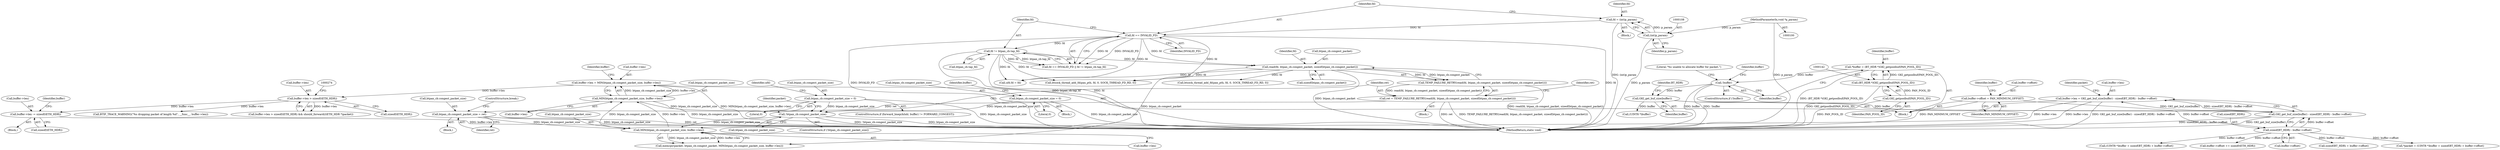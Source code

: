 digraph "0_Android_472271b153c5dc53c28beac55480a8d8434b2d5c_24@API" {
"1000284" [label="(Call,buffer->len -= sizeof(tETH_HDR))"];
"1000266" [label="(Call,buffer->len > sizeof(tETH_HDR))"];
"1000253" [label="(Call,buffer->len = MIN(btpan_cb.congest_packet_size, buffer->len))"];
"1000257" [label="(Call,MIN(btpan_cb.congest_packet_size, buffer->len))"];
"1000246" [label="(Call,MIN(btpan_cb.congest_packet_size, buffer->len))"];
"1000185" [label="(Call,!btpan_cb.congest_packet_size)"];
"1000303" [label="(Call,btpan_cb.congest_packet_size = 0)"];
"1000316" [label="(Call,btpan_cb.congest_packet_size = 0)"];
"1000235" [label="(Call,btpan_cb.congest_packet_size = ret)"];
"1000191" [label="(Call,ret = TEMP_FAILURE_RETRY(read(fd, btpan_cb.congest_packet, sizeof(btpan_cb.congest_packet))))"];
"1000193" [label="(Call,TEMP_FAILURE_RETRY(read(fd, btpan_cb.congest_packet, sizeof(btpan_cb.congest_packet))))"];
"1000194" [label="(Call,read(fd, btpan_cb.congest_packet, sizeof(btpan_cb.congest_packet)))"];
"1000112" [label="(Call,fd == INVALID_FD)"];
"1000105" [label="(Call,fd = (int)p_param)"];
"1000107" [label="(Call,(int)p_param)"];
"1000101" [label="(MethodParameterIn,void *p_param)"];
"1000115" [label="(Call,fd != btpan_cb.tap_fd)"];
"1000158" [label="(Call,buffer->len = GKI_get_buf_size(buffer) - sizeof(BT_HDR) - buffer->offset)"];
"1000162" [label="(Call,GKI_get_buf_size(buffer) - sizeof(BT_HDR) - buffer->offset)"];
"1000163" [label="(Call,GKI_get_buf_size(buffer))"];
"1000146" [label="(Call,!buffer)"];
"1000139" [label="(Call,*buffer = (BT_HDR *)GKI_getpoolbuf(PAN_POOL_ID))"];
"1000141" [label="(Call,(BT_HDR *)GKI_getpoolbuf(PAN_POOL_ID))"];
"1000143" [label="(Call,GKI_getpoolbuf(PAN_POOL_ID))"];
"1000165" [label="(Call,sizeof(BT_HDR) - buffer->offset)"];
"1000153" [label="(Call,buffer->offset = PAN_MINIMUM_OFFSET)"];
"1000246" [label="(Call,MIN(btpan_cb.congest_packet_size, buffer->len))"];
"1000175" [label="(Call,(UINT8 *)buffer)"];
"1000296" [label="(ControlStructure,if (forward_bnep(&hdr, buffer) != FORWARD_CONGEST))"];
"1000195" [label="(Identifier,fd)"];
"1000105" [label="(Call,fd = (int)p_param)"];
"1000140" [label="(Identifier,buffer)"];
"1000153" [label="(Call,buffer->offset = PAN_MINIMUM_OFFSET)"];
"1000235" [label="(Call,btpan_cb.congest_packet_size = ret)"];
"1000155" [label="(Identifier,buffer)"];
"1000267" [label="(Call,buffer->len)"];
"1000266" [label="(Call,buffer->len > sizeof(tETH_HDR))"];
"1000258" [label="(Call,btpan_cb.congest_packet_size)"];
"1000150" [label="(Literal,\"%s unable to allocate buffer for packet.\")"];
"1000317" [label="(Call,btpan_cb.congest_packet_size)"];
"1000192" [label="(Identifier,ret)"];
"1000257" [label="(Call,MIN(btpan_cb.congest_packet_size, buffer->len))"];
"1000239" [label="(Identifier,ret)"];
"1000111" [label="(Call,fd == INVALID_FD || fd != btpan_cb.tap_fd)"];
"1000106" [label="(Identifier,fd)"];
"1000112" [label="(Call,fd == INVALID_FD)"];
"1000145" [label="(ControlStructure,if (!buffer))"];
"1000276" [label="(Block,)"];
"1000193" [label="(Call,TEMP_FAILURE_RETRY(read(fd, btpan_cb.congest_packet, sizeof(btpan_cb.congest_packet))))"];
"1000189" [label="(Block,)"];
"1000241" [label="(Call,memcpy(packet, btpan_cb.congest_packet, MIN(btpan_cb.congest_packet_size, buffer->len)))"];
"1000236" [label="(Call,btpan_cb.congest_packet_size)"];
"1000114" [label="(Identifier,INVALID_FD)"];
"1000166" [label="(Call,sizeof(BT_HDR))"];
"1000194" [label="(Call,read(fd, btpan_cb.congest_packet, sizeof(btpan_cb.congest_packet)))"];
"1000320" [label="(Literal,0)"];
"1000101" [label="(MethodParameterIn,void *p_param)"];
"1000141" [label="(Call,(BT_HDR *)GKI_getpoolbuf(PAN_POOL_ID))"];
"1000162" [label="(Call,GKI_get_buf_size(buffer) - sizeof(BT_HDR) - buffer->offset)"];
"1000242" [label="(Identifier,packet)"];
"1000163" [label="(Call,GKI_get_buf_size(buffer))"];
"1000265" [label="(Call,buffer->len > sizeof(tETH_HDR) && should_forward((tETH_HDR *)packet))"];
"1000261" [label="(Call,buffer->len)"];
"1000325" [label="(Identifier,ufd)"];
"1000284" [label="(Call,buffer->len -= sizeof(tETH_HDR))"];
"1000147" [label="(Identifier,buffer)"];
"1000240" [label="(ControlStructure,break;)"];
"1000185" [label="(Call,!btpan_cb.congest_packet_size)"];
"1000199" [label="(Call,sizeof(btpan_cb.congest_packet))"];
"1000303" [label="(Call,btpan_cb.congest_packet_size = 0)"];
"1000158" [label="(Call,buffer->len = GKI_get_buf_size(buffer) - sizeof(BT_HDR) - buffer->offset)"];
"1000116" [label="(Identifier,fd)"];
"1000137" [label="(Block,)"];
"1000204" [label="(Identifier,ret)"];
"1000285" [label="(Call,buffer->len)"];
"1000191" [label="(Call,ret = TEMP_FAILURE_RETRY(read(fd, btpan_cb.congest_packet, sizeof(btpan_cb.congest_packet))))"];
"1000250" [label="(Call,buffer->len)"];
"1000143" [label="(Call,GKI_getpoolbuf(PAN_POOL_ID))"];
"1000154" [label="(Call,buffer->offset)"];
"1000117" [label="(Call,btpan_cb.tap_fd)"];
"1000268" [label="(Identifier,buffer)"];
"1000323" [label="(Call,ufd.fd = fd)"];
"1000353" [label="(Call,btsock_thread_add_fd(pan_pth, fd, 0, SOCK_THREAD_FD_RD, 0))"];
"1000173" [label="(Identifier,packet)"];
"1000253" [label="(Call,buffer->len = MIN(btpan_cb.congest_packet_size, buffer->len))"];
"1000270" [label="(Call,sizeof(tETH_HDR))"];
"1000113" [label="(Identifier,fd)"];
"1000254" [label="(Call,buffer->len)"];
"1000164" [label="(Identifier,buffer)"];
"1000310" [label="(Call,BTIF_TRACE_WARNING(\"%s dropping packet of length %d\", __func__, buffer->len))"];
"1000165" [label="(Call,sizeof(BT_HDR) - buffer->offset)"];
"1000107" [label="(Call,(int)p_param)"];
"1000309" [label="(Block,)"];
"1000196" [label="(Call,btpan_cb.congest_packet)"];
"1000102" [label="(Block,)"];
"1000304" [label="(Call,btpan_cb.congest_packet_size)"];
"1000167" [label="(Identifier,BT_HDR)"];
"1000307" [label="(Literal,0)"];
"1000146" [label="(Call,!buffer)"];
"1000109" [label="(Identifier,p_param)"];
"1000144" [label="(Identifier,PAN_POOL_ID)"];
"1000157" [label="(Identifier,PAN_MINIMUM_OFFSET)"];
"1000168" [label="(Call,buffer->offset)"];
"1000316" [label="(Call,btpan_cb.congest_packet_size = 0)"];
"1000115" [label="(Call,fd != btpan_cb.tap_fd)"];
"1000227" [label="(Call,btsock_thread_add_fd(pan_pth, fd, 0, SOCK_THREAD_FD_RD, 0))"];
"1000186" [label="(Call,btpan_cb.congest_packet_size)"];
"1000359" [label="(MethodReturn,static void)"];
"1000160" [label="(Identifier,buffer)"];
"1000174" [label="(Call,(UINT8 *)buffer + sizeof(BT_HDR) + buffer->offset)"];
"1000290" [label="(Call,buffer->offset += sizeof(tETH_HDR))"];
"1000184" [label="(ControlStructure,if (!btpan_cb.congest_packet_size))"];
"1000292" [label="(Identifier,buffer)"];
"1000178" [label="(Call,sizeof(BT_HDR) + buffer->offset)"];
"1000139" [label="(Call,*buffer = (BT_HDR *)GKI_getpoolbuf(PAN_POOL_ID))"];
"1000247" [label="(Call,btpan_cb.congest_packet_size)"];
"1000288" [label="(Call,sizeof(tETH_HDR))"];
"1000322" [label="(Identifier,buffer)"];
"1000159" [label="(Call,buffer->len)"];
"1000205" [label="(Block,)"];
"1000172" [label="(Call,*packet = (UINT8 *)buffer + sizeof(BT_HDR) + buffer->offset)"];
"1000284" -> "1000276"  [label="AST: "];
"1000284" -> "1000288"  [label="CFG: "];
"1000285" -> "1000284"  [label="AST: "];
"1000288" -> "1000284"  [label="AST: "];
"1000292" -> "1000284"  [label="CFG: "];
"1000284" -> "1000359"  [label="DDG: buffer->len"];
"1000266" -> "1000284"  [label="DDG: buffer->len"];
"1000266" -> "1000265"  [label="AST: "];
"1000266" -> "1000270"  [label="CFG: "];
"1000267" -> "1000266"  [label="AST: "];
"1000270" -> "1000266"  [label="AST: "];
"1000274" -> "1000266"  [label="CFG: "];
"1000265" -> "1000266"  [label="CFG: "];
"1000266" -> "1000265"  [label="DDG: buffer->len"];
"1000253" -> "1000266"  [label="DDG: buffer->len"];
"1000266" -> "1000310"  [label="DDG: buffer->len"];
"1000253" -> "1000137"  [label="AST: "];
"1000253" -> "1000257"  [label="CFG: "];
"1000254" -> "1000253"  [label="AST: "];
"1000257" -> "1000253"  [label="AST: "];
"1000268" -> "1000253"  [label="CFG: "];
"1000253" -> "1000359"  [label="DDG: MIN(btpan_cb.congest_packet_size, buffer->len)"];
"1000257" -> "1000253"  [label="DDG: btpan_cb.congest_packet_size"];
"1000257" -> "1000253"  [label="DDG: buffer->len"];
"1000257" -> "1000261"  [label="CFG: "];
"1000258" -> "1000257"  [label="AST: "];
"1000261" -> "1000257"  [label="AST: "];
"1000257" -> "1000359"  [label="DDG: btpan_cb.congest_packet_size"];
"1000257" -> "1000185"  [label="DDG: btpan_cb.congest_packet_size"];
"1000246" -> "1000257"  [label="DDG: btpan_cb.congest_packet_size"];
"1000246" -> "1000257"  [label="DDG: buffer->len"];
"1000246" -> "1000241"  [label="AST: "];
"1000246" -> "1000250"  [label="CFG: "];
"1000247" -> "1000246"  [label="AST: "];
"1000250" -> "1000246"  [label="AST: "];
"1000241" -> "1000246"  [label="CFG: "];
"1000246" -> "1000241"  [label="DDG: btpan_cb.congest_packet_size"];
"1000246" -> "1000241"  [label="DDG: buffer->len"];
"1000185" -> "1000246"  [label="DDG: btpan_cb.congest_packet_size"];
"1000235" -> "1000246"  [label="DDG: btpan_cb.congest_packet_size"];
"1000158" -> "1000246"  [label="DDG: buffer->len"];
"1000185" -> "1000184"  [label="AST: "];
"1000185" -> "1000186"  [label="CFG: "];
"1000186" -> "1000185"  [label="AST: "];
"1000192" -> "1000185"  [label="CFG: "];
"1000242" -> "1000185"  [label="CFG: "];
"1000185" -> "1000359"  [label="DDG: !btpan_cb.congest_packet_size"];
"1000185" -> "1000359"  [label="DDG: btpan_cb.congest_packet_size"];
"1000303" -> "1000185"  [label="DDG: btpan_cb.congest_packet_size"];
"1000316" -> "1000185"  [label="DDG: btpan_cb.congest_packet_size"];
"1000303" -> "1000296"  [label="AST: "];
"1000303" -> "1000307"  [label="CFG: "];
"1000304" -> "1000303"  [label="AST: "];
"1000307" -> "1000303"  [label="AST: "];
"1000325" -> "1000303"  [label="CFG: "];
"1000303" -> "1000359"  [label="DDG: btpan_cb.congest_packet_size"];
"1000316" -> "1000309"  [label="AST: "];
"1000316" -> "1000320"  [label="CFG: "];
"1000317" -> "1000316"  [label="AST: "];
"1000320" -> "1000316"  [label="AST: "];
"1000322" -> "1000316"  [label="CFG: "];
"1000316" -> "1000359"  [label="DDG: btpan_cb.congest_packet_size"];
"1000235" -> "1000205"  [label="AST: "];
"1000235" -> "1000239"  [label="CFG: "];
"1000236" -> "1000235"  [label="AST: "];
"1000239" -> "1000235"  [label="AST: "];
"1000240" -> "1000235"  [label="CFG: "];
"1000235" -> "1000359"  [label="DDG: btpan_cb.congest_packet_size"];
"1000235" -> "1000359"  [label="DDG: ret"];
"1000191" -> "1000235"  [label="DDG: ret"];
"1000191" -> "1000189"  [label="AST: "];
"1000191" -> "1000193"  [label="CFG: "];
"1000192" -> "1000191"  [label="AST: "];
"1000193" -> "1000191"  [label="AST: "];
"1000204" -> "1000191"  [label="CFG: "];
"1000191" -> "1000359"  [label="DDG: TEMP_FAILURE_RETRY(read(fd, btpan_cb.congest_packet, sizeof(btpan_cb.congest_packet)))"];
"1000191" -> "1000359"  [label="DDG: ret"];
"1000193" -> "1000191"  [label="DDG: read(fd, btpan_cb.congest_packet, sizeof(btpan_cb.congest_packet))"];
"1000193" -> "1000194"  [label="CFG: "];
"1000194" -> "1000193"  [label="AST: "];
"1000193" -> "1000359"  [label="DDG: read(fd, btpan_cb.congest_packet, sizeof(btpan_cb.congest_packet))"];
"1000194" -> "1000193"  [label="DDG: fd"];
"1000194" -> "1000193"  [label="DDG: btpan_cb.congest_packet"];
"1000194" -> "1000199"  [label="CFG: "];
"1000195" -> "1000194"  [label="AST: "];
"1000196" -> "1000194"  [label="AST: "];
"1000199" -> "1000194"  [label="AST: "];
"1000194" -> "1000359"  [label="DDG: btpan_cb.congest_packet"];
"1000112" -> "1000194"  [label="DDG: fd"];
"1000115" -> "1000194"  [label="DDG: fd"];
"1000194" -> "1000227"  [label="DDG: fd"];
"1000194" -> "1000241"  [label="DDG: btpan_cb.congest_packet"];
"1000194" -> "1000323"  [label="DDG: fd"];
"1000194" -> "1000353"  [label="DDG: fd"];
"1000112" -> "1000111"  [label="AST: "];
"1000112" -> "1000114"  [label="CFG: "];
"1000113" -> "1000112"  [label="AST: "];
"1000114" -> "1000112"  [label="AST: "];
"1000116" -> "1000112"  [label="CFG: "];
"1000111" -> "1000112"  [label="CFG: "];
"1000112" -> "1000359"  [label="DDG: INVALID_FD"];
"1000112" -> "1000359"  [label="DDG: fd"];
"1000112" -> "1000111"  [label="DDG: fd"];
"1000112" -> "1000111"  [label="DDG: INVALID_FD"];
"1000105" -> "1000112"  [label="DDG: fd"];
"1000112" -> "1000115"  [label="DDG: fd"];
"1000112" -> "1000323"  [label="DDG: fd"];
"1000112" -> "1000353"  [label="DDG: fd"];
"1000105" -> "1000102"  [label="AST: "];
"1000105" -> "1000107"  [label="CFG: "];
"1000106" -> "1000105"  [label="AST: "];
"1000107" -> "1000105"  [label="AST: "];
"1000113" -> "1000105"  [label="CFG: "];
"1000105" -> "1000359"  [label="DDG: (int)p_param"];
"1000107" -> "1000105"  [label="DDG: p_param"];
"1000107" -> "1000109"  [label="CFG: "];
"1000108" -> "1000107"  [label="AST: "];
"1000109" -> "1000107"  [label="AST: "];
"1000107" -> "1000359"  [label="DDG: p_param"];
"1000101" -> "1000107"  [label="DDG: p_param"];
"1000101" -> "1000100"  [label="AST: "];
"1000101" -> "1000359"  [label="DDG: p_param"];
"1000115" -> "1000111"  [label="AST: "];
"1000115" -> "1000117"  [label="CFG: "];
"1000116" -> "1000115"  [label="AST: "];
"1000117" -> "1000115"  [label="AST: "];
"1000111" -> "1000115"  [label="CFG: "];
"1000115" -> "1000359"  [label="DDG: btpan_cb.tap_fd"];
"1000115" -> "1000359"  [label="DDG: fd"];
"1000115" -> "1000111"  [label="DDG: fd"];
"1000115" -> "1000111"  [label="DDG: btpan_cb.tap_fd"];
"1000115" -> "1000323"  [label="DDG: fd"];
"1000115" -> "1000353"  [label="DDG: fd"];
"1000158" -> "1000137"  [label="AST: "];
"1000158" -> "1000162"  [label="CFG: "];
"1000159" -> "1000158"  [label="AST: "];
"1000162" -> "1000158"  [label="AST: "];
"1000173" -> "1000158"  [label="CFG: "];
"1000158" -> "1000359"  [label="DDG: buffer->len"];
"1000158" -> "1000359"  [label="DDG: GKI_get_buf_size(buffer) - sizeof(BT_HDR) - buffer->offset"];
"1000162" -> "1000158"  [label="DDG: GKI_get_buf_size(buffer)"];
"1000162" -> "1000158"  [label="DDG: sizeof(BT_HDR) - buffer->offset"];
"1000162" -> "1000165"  [label="CFG: "];
"1000163" -> "1000162"  [label="AST: "];
"1000165" -> "1000162"  [label="AST: "];
"1000162" -> "1000359"  [label="DDG: GKI_get_buf_size(buffer)"];
"1000162" -> "1000359"  [label="DDG: sizeof(BT_HDR) - buffer->offset"];
"1000163" -> "1000162"  [label="DDG: buffer"];
"1000165" -> "1000162"  [label="DDG: buffer->offset"];
"1000163" -> "1000164"  [label="CFG: "];
"1000164" -> "1000163"  [label="AST: "];
"1000167" -> "1000163"  [label="CFG: "];
"1000146" -> "1000163"  [label="DDG: buffer"];
"1000163" -> "1000175"  [label="DDG: buffer"];
"1000146" -> "1000145"  [label="AST: "];
"1000146" -> "1000147"  [label="CFG: "];
"1000147" -> "1000146"  [label="AST: "];
"1000150" -> "1000146"  [label="CFG: "];
"1000155" -> "1000146"  [label="CFG: "];
"1000146" -> "1000359"  [label="DDG: !buffer"];
"1000146" -> "1000359"  [label="DDG: buffer"];
"1000139" -> "1000146"  [label="DDG: buffer"];
"1000139" -> "1000137"  [label="AST: "];
"1000139" -> "1000141"  [label="CFG: "];
"1000140" -> "1000139"  [label="AST: "];
"1000141" -> "1000139"  [label="AST: "];
"1000147" -> "1000139"  [label="CFG: "];
"1000139" -> "1000359"  [label="DDG: (BT_HDR *)GKI_getpoolbuf(PAN_POOL_ID)"];
"1000141" -> "1000139"  [label="DDG: GKI_getpoolbuf(PAN_POOL_ID)"];
"1000141" -> "1000143"  [label="CFG: "];
"1000142" -> "1000141"  [label="AST: "];
"1000143" -> "1000141"  [label="AST: "];
"1000141" -> "1000359"  [label="DDG: GKI_getpoolbuf(PAN_POOL_ID)"];
"1000143" -> "1000141"  [label="DDG: PAN_POOL_ID"];
"1000143" -> "1000144"  [label="CFG: "];
"1000144" -> "1000143"  [label="AST: "];
"1000143" -> "1000359"  [label="DDG: PAN_POOL_ID"];
"1000165" -> "1000168"  [label="CFG: "];
"1000166" -> "1000165"  [label="AST: "];
"1000168" -> "1000165"  [label="AST: "];
"1000153" -> "1000165"  [label="DDG: buffer->offset"];
"1000165" -> "1000172"  [label="DDG: buffer->offset"];
"1000165" -> "1000174"  [label="DDG: buffer->offset"];
"1000165" -> "1000178"  [label="DDG: buffer->offset"];
"1000165" -> "1000290"  [label="DDG: buffer->offset"];
"1000153" -> "1000137"  [label="AST: "];
"1000153" -> "1000157"  [label="CFG: "];
"1000154" -> "1000153"  [label="AST: "];
"1000157" -> "1000153"  [label="AST: "];
"1000160" -> "1000153"  [label="CFG: "];
"1000153" -> "1000359"  [label="DDG: PAN_MINIMUM_OFFSET"];
}
